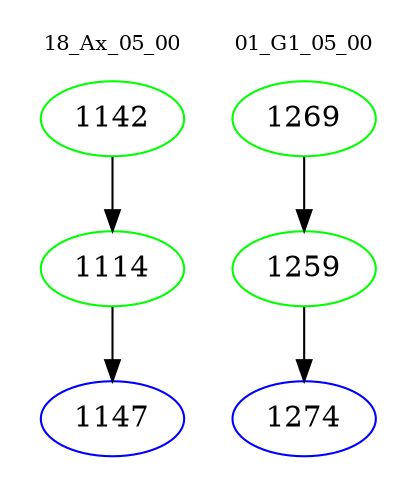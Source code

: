 digraph{
subgraph cluster_0 {
color = white
label = "18_Ax_05_00";
fontsize=10;
T0_1142 [label="1142", color="green"]
T0_1142 -> T0_1114 [color="black"]
T0_1114 [label="1114", color="green"]
T0_1114 -> T0_1147 [color="black"]
T0_1147 [label="1147", color="blue"]
}
subgraph cluster_1 {
color = white
label = "01_G1_05_00";
fontsize=10;
T1_1269 [label="1269", color="green"]
T1_1269 -> T1_1259 [color="black"]
T1_1259 [label="1259", color="green"]
T1_1259 -> T1_1274 [color="black"]
T1_1274 [label="1274", color="blue"]
}
}
